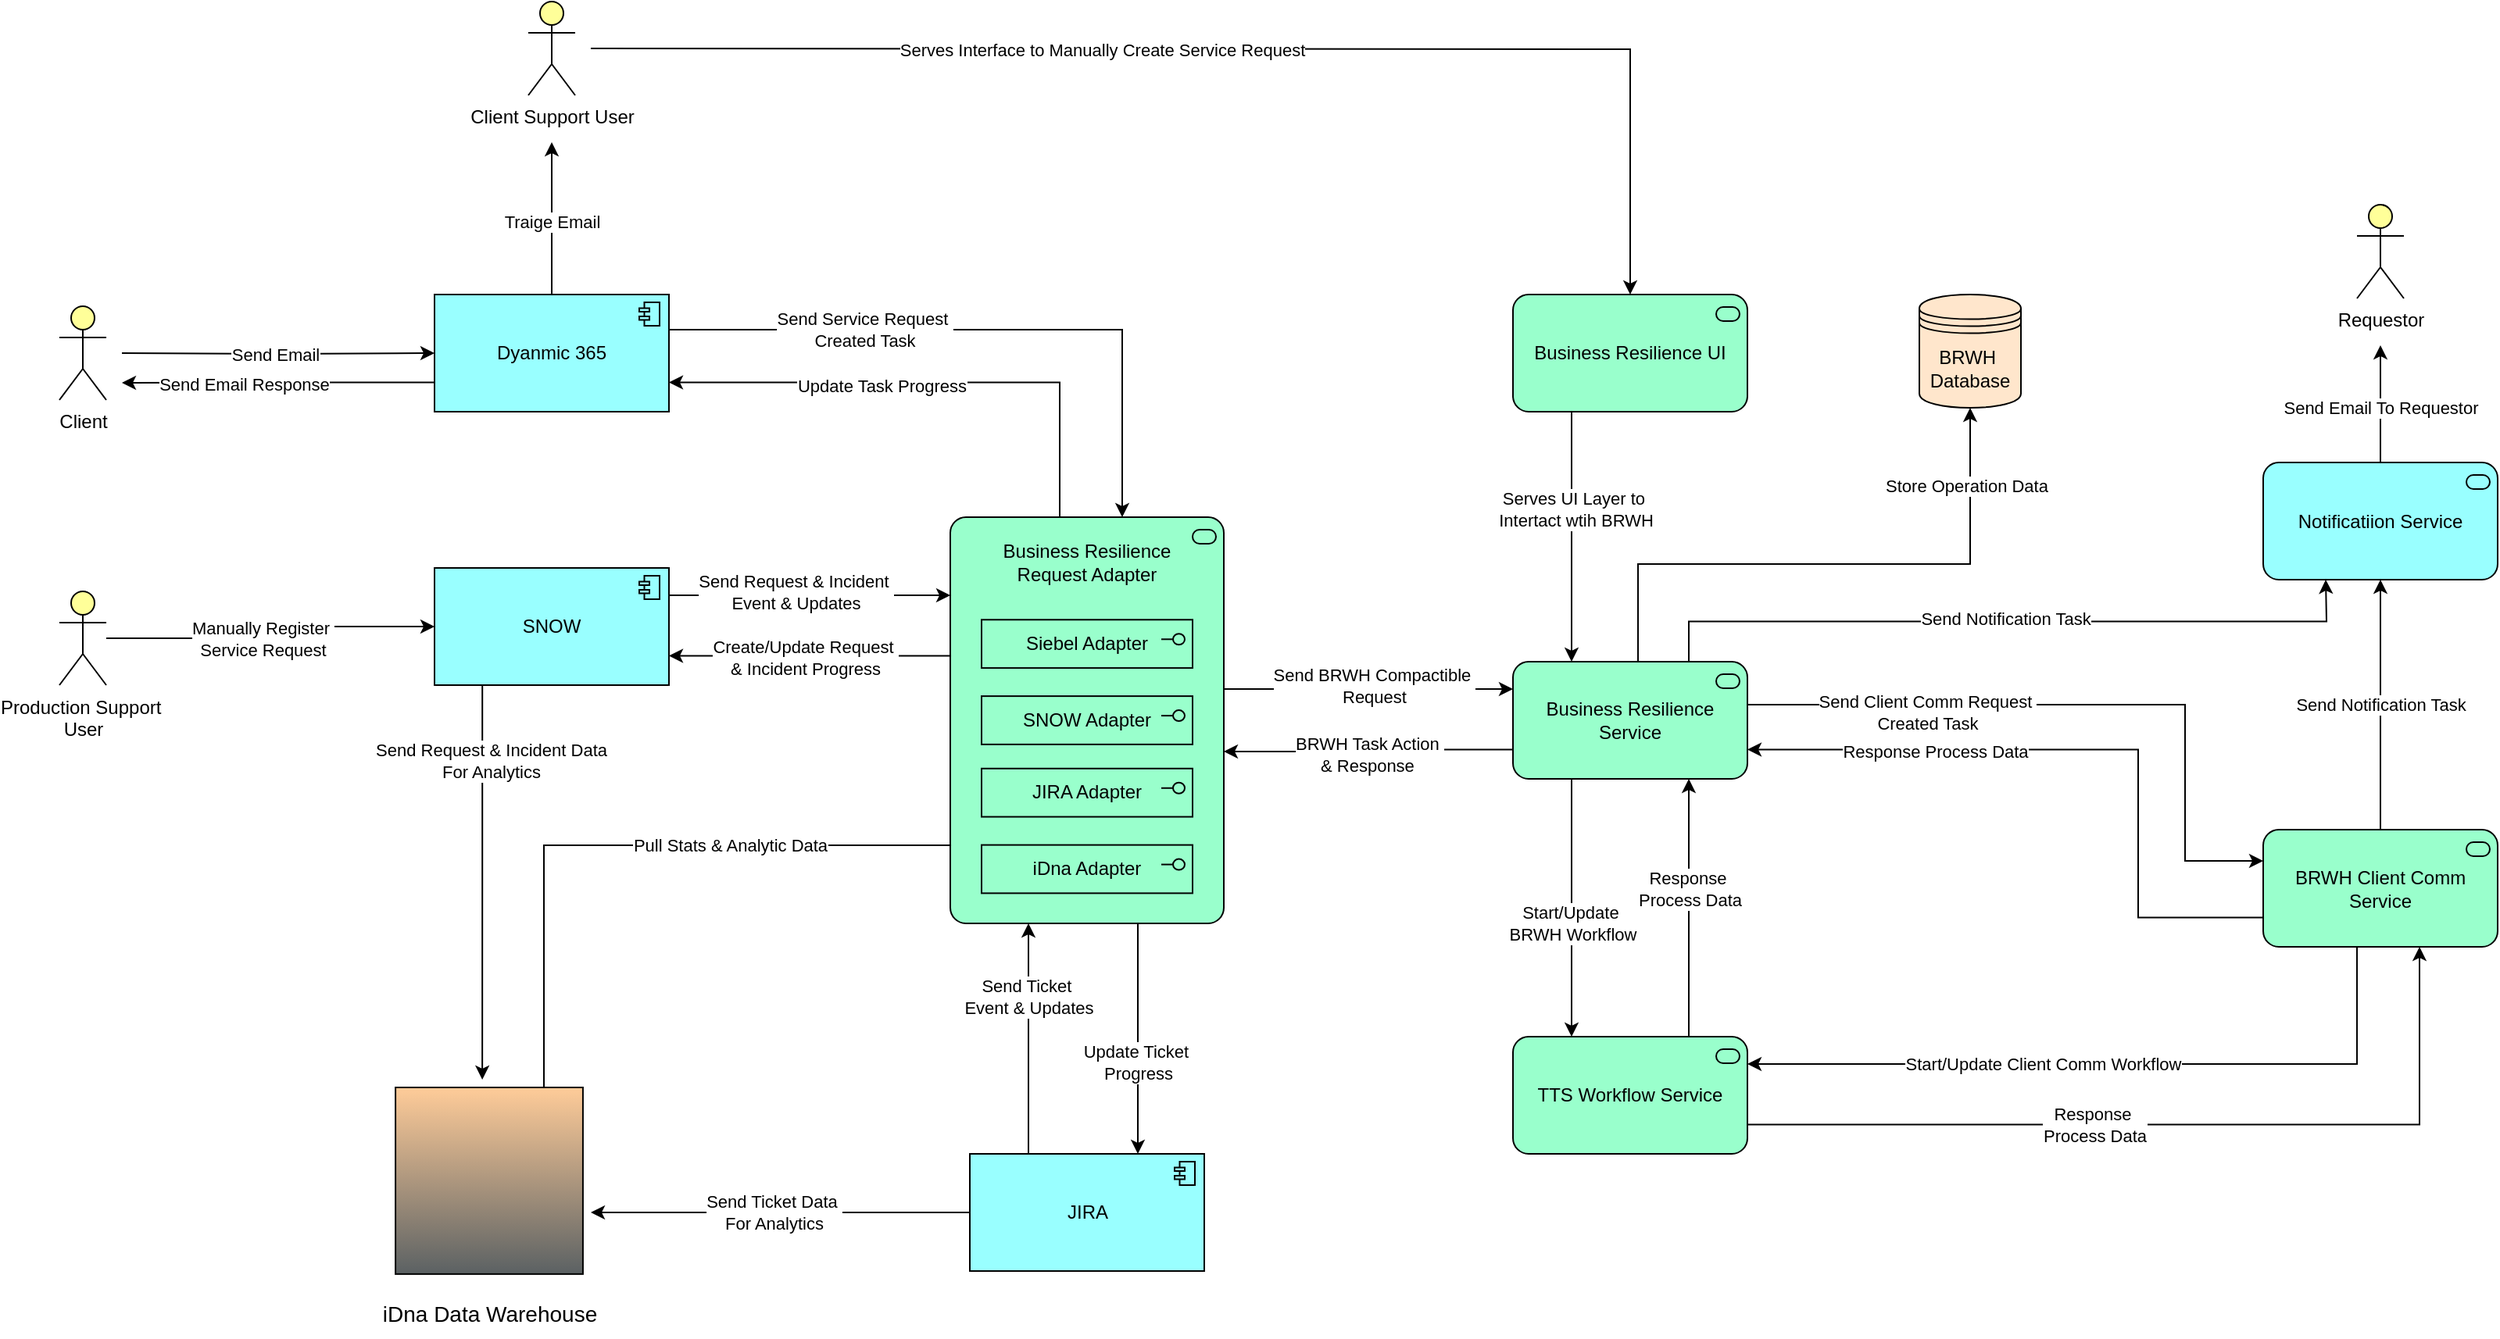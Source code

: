 <mxfile version="28.1.1">
  <diagram name="Page-1" id="OteSbWdA2ZE-DIGd8uvN">
    <mxGraphModel dx="2712" dy="914" grid="1" gridSize="10" guides="1" tooltips="1" connect="1" arrows="1" fold="1" page="1" pageScale="1" pageWidth="850" pageHeight="1100" math="0" shadow="0">
      <root>
        <mxCell id="0" />
        <mxCell id="1" parent="0" />
        <mxCell id="-Si1qEhgWz94pLlsSCn9-34" value="Business Resilience UI" style="html=1;outlineConnect=0;whiteSpace=wrap;fillColor=#99FFCC;shape=mxgraph.archimate3.application;appType=serv;archiType=rounded" parent="1" vertex="1">
          <mxGeometry x="1000" y="297.5" width="150" height="75" as="geometry" />
        </mxCell>
        <mxCell id="-Si1qEhgWz94pLlsSCn9-183" style="edgeStyle=orthogonalEdgeStyle;rounded=0;orthogonalLoop=1;jettySize=auto;html=1;exitX=0;exitY=0.75;exitDx=0;exitDy=0;exitPerimeter=0;" parent="1" source="-Si1qEhgWz94pLlsSCn9-32" target="-Si1qEhgWz94pLlsSCn9-31" edge="1">
          <mxGeometry relative="1" as="geometry">
            <mxPoint x="820" y="588.667" as="targetPoint" />
            <Array as="points">
              <mxPoint x="908" y="589" />
              <mxPoint x="908" y="590" />
            </Array>
          </mxGeometry>
        </mxCell>
        <mxCell id="-Si1qEhgWz94pLlsSCn9-184" value="BRWH Task Action&amp;nbsp;&lt;div&gt;&amp;amp; Response&amp;nbsp;&lt;/div&gt;" style="edgeLabel;html=1;align=center;verticalAlign=middle;resizable=0;points=[];" parent="-Si1qEhgWz94pLlsSCn9-183" vertex="1" connectable="0">
          <mxGeometry x="0.155" y="2" relative="1" as="geometry">
            <mxPoint x="14" as="offset" />
          </mxGeometry>
        </mxCell>
        <mxCell id="-Si1qEhgWz94pLlsSCn9-193" style="edgeStyle=orthogonalEdgeStyle;rounded=0;orthogonalLoop=1;jettySize=auto;html=1;exitX=0.5;exitY=0;exitDx=0;exitDy=0;exitPerimeter=0;entryX=0.5;entryY=1;entryDx=0;entryDy=0;" parent="1" source="-Si1qEhgWz94pLlsSCn9-32" target="-Si1qEhgWz94pLlsSCn9-192" edge="1">
          <mxGeometry relative="1" as="geometry">
            <Array as="points">
              <mxPoint x="1080" y="533" />
              <mxPoint x="1080" y="470" />
              <mxPoint x="1293" y="470" />
            </Array>
          </mxGeometry>
        </mxCell>
        <mxCell id="-Si1qEhgWz94pLlsSCn9-194" value="Store Operation Data" style="edgeLabel;html=1;align=center;verticalAlign=middle;resizable=0;points=[];" parent="-Si1qEhgWz94pLlsSCn9-193" vertex="1" connectable="0">
          <mxGeometry x="0.479" relative="1" as="geometry">
            <mxPoint x="-3" y="-49" as="offset" />
          </mxGeometry>
        </mxCell>
        <mxCell id="-Si1qEhgWz94pLlsSCn9-195" style="edgeStyle=orthogonalEdgeStyle;rounded=0;orthogonalLoop=1;jettySize=auto;html=1;exitX=0.75;exitY=0;exitDx=0;exitDy=0;exitPerimeter=0;" parent="1" source="-Si1qEhgWz94pLlsSCn9-32" edge="1">
          <mxGeometry relative="1" as="geometry">
            <mxPoint x="1520" y="480" as="targetPoint" />
          </mxGeometry>
        </mxCell>
        <mxCell id="-Si1qEhgWz94pLlsSCn9-196" value="Send Notification Task" style="edgeLabel;html=1;align=center;verticalAlign=middle;resizable=0;points=[];" parent="-Si1qEhgWz94pLlsSCn9-195" vertex="1" connectable="0">
          <mxGeometry x="-0.013" y="2" relative="1" as="geometry">
            <mxPoint as="offset" />
          </mxGeometry>
        </mxCell>
        <mxCell id="-Si1qEhgWz94pLlsSCn9-32" value="Business Resilience&lt;div&gt;Service&lt;/div&gt;" style="html=1;outlineConnect=0;whiteSpace=wrap;fillColor=#99FFCC;shape=mxgraph.archimate3.application;appType=serv;archiType=rounded" parent="1" vertex="1">
          <mxGeometry x="1000" y="532.5" width="150" height="75" as="geometry" />
        </mxCell>
        <mxCell id="-Si1qEhgWz94pLlsSCn9-120" style="edgeStyle=orthogonalEdgeStyle;rounded=0;orthogonalLoop=1;jettySize=auto;html=1;" parent="1" source="-Si1qEhgWz94pLlsSCn9-36" target="-Si1qEhgWz94pLlsSCn9-31" edge="1">
          <mxGeometry relative="1" as="geometry">
            <Array as="points">
              <mxPoint x="520" y="490" />
              <mxPoint x="520" y="490" />
            </Array>
          </mxGeometry>
        </mxCell>
        <mxCell id="-Si1qEhgWz94pLlsSCn9-155" value="Send Request &amp;amp; Incident&amp;nbsp;&lt;div&gt;Event &amp;amp; Updates&lt;/div&gt;" style="edgeLabel;html=1;align=center;verticalAlign=middle;resizable=0;points=[];" parent="-Si1qEhgWz94pLlsSCn9-120" vertex="1" connectable="0">
          <mxGeometry x="-0.43" y="1" relative="1" as="geometry">
            <mxPoint x="29" y="-1" as="offset" />
          </mxGeometry>
        </mxCell>
        <mxCell id="-Si1qEhgWz94pLlsSCn9-130" style="edgeStyle=orthogonalEdgeStyle;rounded=0;orthogonalLoop=1;jettySize=auto;html=1;" parent="1" source="-Si1qEhgWz94pLlsSCn9-36" edge="1">
          <mxGeometry relative="1" as="geometry">
            <mxPoint x="340.571" y="800" as="targetPoint" />
            <mxPoint x="340" y="555" as="sourcePoint" />
            <Array as="points">
              <mxPoint x="340" y="674" />
            </Array>
          </mxGeometry>
        </mxCell>
        <mxCell id="-Si1qEhgWz94pLlsSCn9-157" value="Send Request &amp;amp; Incident Data&lt;div&gt;For Analytics&lt;/div&gt;" style="edgeLabel;html=1;align=center;verticalAlign=middle;resizable=0;points=[];" parent="-Si1qEhgWz94pLlsSCn9-130" vertex="1" connectable="0">
          <mxGeometry x="-0.483" y="1" relative="1" as="geometry">
            <mxPoint x="4" y="-17" as="offset" />
          </mxGeometry>
        </mxCell>
        <mxCell id="-Si1qEhgWz94pLlsSCn9-139" style="edgeStyle=orthogonalEdgeStyle;rounded=0;orthogonalLoop=1;jettySize=auto;html=1;exitX=0.25;exitY=0;exitDx=0;exitDy=0;exitPerimeter=0;" parent="1" source="-Si1qEhgWz94pLlsSCn9-37" target="-Si1qEhgWz94pLlsSCn9-31" edge="1">
          <mxGeometry relative="1" as="geometry">
            <Array as="points">
              <mxPoint x="690" y="740" />
              <mxPoint x="690" y="740" />
            </Array>
            <mxPoint x="710" y="897.5" as="sourcePoint" />
            <mxPoint x="710" y="840" as="targetPoint" />
          </mxGeometry>
        </mxCell>
        <mxCell id="-Si1qEhgWz94pLlsSCn9-154" value="Send Ticket&amp;nbsp;&lt;div&gt;Event &amp;amp; Updates&lt;/div&gt;" style="edgeLabel;html=1;align=center;verticalAlign=middle;resizable=0;points=[];" parent="-Si1qEhgWz94pLlsSCn9-139" vertex="1" connectable="0">
          <mxGeometry x="-0.201" y="-1" relative="1" as="geometry">
            <mxPoint x="-1" y="-42" as="offset" />
          </mxGeometry>
        </mxCell>
        <mxCell id="-Si1qEhgWz94pLlsSCn9-175" style="edgeStyle=orthogonalEdgeStyle;rounded=0;orthogonalLoop=1;jettySize=auto;html=1;" parent="1" source="-Si1qEhgWz94pLlsSCn9-37" edge="1">
          <mxGeometry relative="1" as="geometry">
            <mxPoint x="410" y="885.0" as="targetPoint" />
          </mxGeometry>
        </mxCell>
        <mxCell id="-Si1qEhgWz94pLlsSCn9-176" value="Send Ticket Data&amp;nbsp;&lt;div&gt;For Analytics&lt;/div&gt;" style="edgeLabel;html=1;align=center;verticalAlign=middle;resizable=0;points=[];" parent="-Si1qEhgWz94pLlsSCn9-175" vertex="1" connectable="0">
          <mxGeometry x="0.037" y="-1" relative="1" as="geometry">
            <mxPoint as="offset" />
          </mxGeometry>
        </mxCell>
        <mxCell id="-Si1qEhgWz94pLlsSCn9-37" value="JIRA" style="html=1;outlineConnect=0;whiteSpace=wrap;fillColor=#99ffff;shape=mxgraph.archimate3.application;appType=comp;archiType=square;" parent="1" vertex="1">
          <mxGeometry x="652.5" y="847.5" width="150" height="75" as="geometry" />
        </mxCell>
        <mxCell id="-Si1qEhgWz94pLlsSCn9-106" value="" style="group" parent="1" vertex="1" connectable="0">
          <mxGeometry x="640" y="440" width="175" height="260" as="geometry" />
        </mxCell>
        <mxCell id="-Si1qEhgWz94pLlsSCn9-145" style="edgeStyle=orthogonalEdgeStyle;rounded=0;orthogonalLoop=1;jettySize=auto;html=1;" parent="-Si1qEhgWz94pLlsSCn9-106" source="-Si1qEhgWz94pLlsSCn9-31" edge="1">
          <mxGeometry relative="1" as="geometry">
            <mxPoint x="-260" y="380" as="targetPoint" />
            <Array as="points">
              <mxPoint x="-260" y="210" />
              <mxPoint x="-260" y="370" />
            </Array>
          </mxGeometry>
        </mxCell>
        <mxCell id="-Si1qEhgWz94pLlsSCn9-156" value="Pull Stats &amp;amp; Analytic Data" style="edgeLabel;html=1;align=center;verticalAlign=middle;resizable=0;points=[];" parent="-Si1qEhgWz94pLlsSCn9-145" vertex="1" connectable="0">
          <mxGeometry x="-0.093" y="-1" relative="1" as="geometry">
            <mxPoint x="54" y="1" as="offset" />
          </mxGeometry>
        </mxCell>
        <mxCell id="-Si1qEhgWz94pLlsSCn9-31" value="Business Resilience&lt;br&gt;Request Adapter&lt;div&gt;&lt;br&gt;&lt;/div&gt;&lt;div&gt;&lt;br&gt;&lt;/div&gt;&lt;div&gt;&lt;br&gt;&lt;/div&gt;&lt;div&gt;&lt;br&gt;&lt;/div&gt;&lt;div&gt;&lt;br&gt;&lt;/div&gt;&lt;div&gt;&lt;br&gt;&lt;/div&gt;&lt;div&gt;&lt;br&gt;&lt;/div&gt;&lt;div&gt;&lt;br&gt;&lt;/div&gt;&lt;div&gt;&lt;br&gt;&lt;/div&gt;&lt;div&gt;&lt;br&gt;&lt;/div&gt;&lt;div&gt;&lt;br&gt;&lt;/div&gt;&lt;div&gt;&lt;br&gt;&lt;/div&gt;&lt;div&gt;&lt;br&gt;&lt;/div&gt;&lt;div&gt;&lt;br&gt;&lt;/div&gt;" style="html=1;outlineConnect=0;whiteSpace=wrap;fillColor=#99FFCC;shape=mxgraph.archimate3.application;appType=serv;archiType=rounded" parent="-Si1qEhgWz94pLlsSCn9-106" vertex="1">
          <mxGeometry width="175" height="260" as="geometry" />
        </mxCell>
        <mxCell id="-Si1qEhgWz94pLlsSCn9-99" value="Siebel Adapter" style="html=1;outlineConnect=0;whiteSpace=wrap;fillColor=#99FFCC;shape=mxgraph.archimate3.application;appType=interface;archiType=square;" parent="-Si1qEhgWz94pLlsSCn9-106" vertex="1">
          <mxGeometry x="20" y="65.644" width="135" height="30.891" as="geometry" />
        </mxCell>
        <mxCell id="-Si1qEhgWz94pLlsSCn9-100" value="SNOW Adapter" style="html=1;outlineConnect=0;whiteSpace=wrap;fillColor=#99FFCC;shape=mxgraph.archimate3.application;appType=interface;archiType=square;" parent="-Si1qEhgWz94pLlsSCn9-106" vertex="1">
          <mxGeometry x="20" y="114.554" width="135" height="30.891" as="geometry" />
        </mxCell>
        <mxCell id="-Si1qEhgWz94pLlsSCn9-101" value="JIRA Adapter" style="html=1;outlineConnect=0;whiteSpace=wrap;fillColor=#99FFCC;shape=mxgraph.archimate3.application;appType=interface;archiType=square;" parent="-Si1qEhgWz94pLlsSCn9-106" vertex="1">
          <mxGeometry x="20" y="160.891" width="135" height="30.891" as="geometry" />
        </mxCell>
        <mxCell id="-Si1qEhgWz94pLlsSCn9-103" value="iDna Adapter" style="html=1;outlineConnect=0;whiteSpace=wrap;fillColor=#99FFCC;shape=mxgraph.archimate3.application;appType=interface;archiType=square;" parent="-Si1qEhgWz94pLlsSCn9-106" vertex="1">
          <mxGeometry x="20" y="209.802" width="135" height="30.891" as="geometry" />
        </mxCell>
        <mxCell id="-Si1qEhgWz94pLlsSCn9-123" value="" style="group;fillColor=none;" parent="1" vertex="1" connectable="0">
          <mxGeometry x="255" y="805" width="180" height="160" as="geometry" />
        </mxCell>
        <mxCell id="-Si1qEhgWz94pLlsSCn9-114" value="" style="shape=mxgraph.networks2.icon;aspect=fixed;fillColor=#FFCC99;strokeColor=#000000;gradientColor=#5B6163;network2IconShadow=1;network2bgFillColor=none;network2Icon=mxgraph.networks2.big_data;network2IconXOffset=-0.0;network2IconYOffset=0.002;network2IconW=1;network2IconH= 0.996;" parent="-Si1qEhgWz94pLlsSCn9-123" vertex="1">
          <mxGeometry x="30.04" width="119.92" height="119.44" as="geometry" />
        </mxCell>
        <mxCell id="-Si1qEhgWz94pLlsSCn9-115" value="&lt;font style=&quot;font-size: 14px;&quot;&gt;iDna Data Warehouse&lt;/font&gt;" style="text;html=1;align=center;verticalAlign=middle;resizable=0;points=[];autosize=1;strokeColor=none;fillColor=none;" parent="-Si1qEhgWz94pLlsSCn9-123" vertex="1">
          <mxGeometry x="10" y="130" width="160" height="30" as="geometry" />
        </mxCell>
        <mxCell id="-Si1qEhgWz94pLlsSCn9-188" style="edgeStyle=orthogonalEdgeStyle;rounded=0;orthogonalLoop=1;jettySize=auto;html=1;exitX=1;exitY=0.75;exitDx=0;exitDy=0;exitPerimeter=0;" parent="1" source="-Si1qEhgWz94pLlsSCn9-33" target="-Si1qEhgWz94pLlsSCn9-48" edge="1">
          <mxGeometry relative="1" as="geometry">
            <Array as="points">
              <mxPoint x="1580" y="829" />
            </Array>
          </mxGeometry>
        </mxCell>
        <mxCell id="-Si1qEhgWz94pLlsSCn9-189" value="Response&amp;nbsp;&lt;div&gt;Process Data&lt;/div&gt;" style="edgeLabel;html=1;align=center;verticalAlign=middle;resizable=0;points=[];" parent="-Si1qEhgWz94pLlsSCn9-188" vertex="1" connectable="0">
          <mxGeometry x="-0.185" relative="1" as="geometry">
            <mxPoint as="offset" />
          </mxGeometry>
        </mxCell>
        <mxCell id="-Si1qEhgWz94pLlsSCn9-33" value="&lt;div&gt;TTS Workflow Service&lt;/div&gt;" style="html=1;outlineConnect=0;whiteSpace=wrap;fillColor=#99FFCC;shape=mxgraph.archimate3.application;appType=serv;archiType=rounded" parent="1" vertex="1">
          <mxGeometry x="1000" y="772.5" width="150" height="75" as="geometry" />
        </mxCell>
        <mxCell id="-Si1qEhgWz94pLlsSCn9-48" value="BRWH Client Comm Service" style="html=1;outlineConnect=0;whiteSpace=wrap;fillColor=#99FFCC;shape=mxgraph.archimate3.application;appType=serv;archiType=rounded" parent="1" vertex="1">
          <mxGeometry x="1480" y="640" width="150" height="75" as="geometry" />
        </mxCell>
        <mxCell id="-Si1qEhgWz94pLlsSCn9-50" style="edgeStyle=orthogonalEdgeStyle;rounded=0;orthogonalLoop=1;jettySize=auto;html=1;" parent="1" source="-Si1qEhgWz94pLlsSCn9-48" target="-Si1qEhgWz94pLlsSCn9-51" edge="1">
          <mxGeometry relative="1" as="geometry">
            <mxPoint x="1725" y="907.5" as="targetPoint" />
            <Array as="points">
              <mxPoint x="1555" y="570" />
              <mxPoint x="1555" y="570" />
            </Array>
          </mxGeometry>
        </mxCell>
        <mxCell id="-Si1qEhgWz94pLlsSCn9-73" value="Send Notification Task" style="edgeLabel;html=1;align=center;verticalAlign=middle;resizable=0;points=[];" parent="-Si1qEhgWz94pLlsSCn9-50" vertex="1" connectable="0">
          <mxGeometry x="-0.015" y="2" relative="1" as="geometry">
            <mxPoint x="2" y="-1" as="offset" />
          </mxGeometry>
        </mxCell>
        <mxCell id="-Si1qEhgWz94pLlsSCn9-140" style="edgeStyle=orthogonalEdgeStyle;rounded=0;orthogonalLoop=1;jettySize=auto;html=1;entryX=0.25;entryY=0;entryDx=0;entryDy=0;entryPerimeter=0;" parent="1" source="-Si1qEhgWz94pLlsSCn9-32" target="-Si1qEhgWz94pLlsSCn9-33" edge="1">
          <mxGeometry relative="1" as="geometry">
            <Array as="points">
              <mxPoint x="1038" y="690" />
            </Array>
          </mxGeometry>
        </mxCell>
        <mxCell id="-Si1qEhgWz94pLlsSCn9-151" value="Start/Update&amp;nbsp;&lt;div&gt;BRWH Workflow&lt;/div&gt;" style="edgeLabel;html=1;align=center;verticalAlign=middle;resizable=0;points=[];" parent="-Si1qEhgWz94pLlsSCn9-140" vertex="1" connectable="0">
          <mxGeometry x="-0.173" y="1" relative="1" as="geometry">
            <mxPoint x="-1" y="24" as="offset" />
          </mxGeometry>
        </mxCell>
        <mxCell id="-Si1qEhgWz94pLlsSCn9-142" style="edgeStyle=orthogonalEdgeStyle;rounded=0;orthogonalLoop=1;jettySize=auto;html=1;" parent="1" source="-Si1qEhgWz94pLlsSCn9-48" edge="1">
          <mxGeometry relative="1" as="geometry">
            <Array as="points">
              <mxPoint x="1540" y="790" />
            </Array>
            <mxPoint x="1150" y="790" as="targetPoint" />
          </mxGeometry>
        </mxCell>
        <mxCell id="-Si1qEhgWz94pLlsSCn9-149" value="Start/Update Client Comm Workflow" style="edgeLabel;html=1;align=center;verticalAlign=middle;resizable=0;points=[];" parent="-Si1qEhgWz94pLlsSCn9-142" vertex="1" connectable="0">
          <mxGeometry x="0.423" y="3" relative="1" as="geometry">
            <mxPoint x="55" y="-3" as="offset" />
          </mxGeometry>
        </mxCell>
        <mxCell id="-Si1qEhgWz94pLlsSCn9-144" style="edgeStyle=orthogonalEdgeStyle;rounded=0;orthogonalLoop=1;jettySize=auto;html=1;exitX=1;exitY=0.5;exitDx=0;exitDy=0;exitPerimeter=0;entryX=0;entryY=0.5;entryDx=0;entryDy=0;entryPerimeter=0;" parent="1" edge="1">
          <mxGeometry relative="1" as="geometry">
            <mxPoint x="815" y="550" as="sourcePoint" />
            <mxPoint x="1000" y="550" as="targetPoint" />
          </mxGeometry>
        </mxCell>
        <mxCell id="-Si1qEhgWz94pLlsSCn9-159" value="Send BRWH Compactible&amp;nbsp;&lt;div&gt;Request&lt;/div&gt;" style="edgeLabel;html=1;align=center;verticalAlign=middle;resizable=0;points=[];" parent="-Si1qEhgWz94pLlsSCn9-144" vertex="1" connectable="0">
          <mxGeometry x="-0.305" y="1" relative="1" as="geometry">
            <mxPoint x="31" y="-1" as="offset" />
          </mxGeometry>
        </mxCell>
        <mxCell id="-Si1qEhgWz94pLlsSCn9-148" style="edgeStyle=orthogonalEdgeStyle;rounded=0;orthogonalLoop=1;jettySize=auto;html=1;" parent="1" target="-Si1qEhgWz94pLlsSCn9-48" edge="1">
          <mxGeometry relative="1" as="geometry">
            <Array as="points">
              <mxPoint x="1150" y="560" />
              <mxPoint x="1430" y="560" />
              <mxPoint x="1430" y="660" />
            </Array>
            <mxPoint x="1150" y="550" as="sourcePoint" />
          </mxGeometry>
        </mxCell>
        <mxCell id="-Si1qEhgWz94pLlsSCn9-153" value="Send Client Comm Request&amp;nbsp;&lt;div&gt;Created Task&lt;/div&gt;" style="edgeLabel;html=1;align=center;verticalAlign=middle;resizable=0;points=[];" parent="-Si1qEhgWz94pLlsSCn9-148" vertex="1" connectable="0">
          <mxGeometry x="0.063" y="-2" relative="1" as="geometry">
            <mxPoint x="-109" y="3" as="offset" />
          </mxGeometry>
        </mxCell>
        <mxCell id="-Si1qEhgWz94pLlsSCn9-42" style="edgeStyle=orthogonalEdgeStyle;rounded=0;orthogonalLoop=1;jettySize=auto;html=1;" parent="1" source="-Si1qEhgWz94pLlsSCn9-28" target="-Si1qEhgWz94pLlsSCn9-31" edge="1">
          <mxGeometry relative="1" as="geometry">
            <Array as="points">
              <mxPoint x="750" y="320" />
            </Array>
          </mxGeometry>
        </mxCell>
        <mxCell id="-Si1qEhgWz94pLlsSCn9-65" value="Send Service Request&amp;nbsp;&lt;div&gt;Created Task&lt;/div&gt;" style="edgeLabel;html=1;align=center;verticalAlign=middle;resizable=0;points=[];" parent="-Si1qEhgWz94pLlsSCn9-42" vertex="1" connectable="0">
          <mxGeometry x="0.114" y="-1" relative="1" as="geometry">
            <mxPoint x="-104" y="-1" as="offset" />
          </mxGeometry>
        </mxCell>
        <mxCell id="-Si1qEhgWz94pLlsSCn9-162" value="" style="group" parent="1" vertex="1" connectable="0">
          <mxGeometry x="1480" y="240" width="150" height="240" as="geometry" />
        </mxCell>
        <mxCell id="-Si1qEhgWz94pLlsSCn9-51" value="Notificatiion Service" style="html=1;outlineConnect=0;whiteSpace=wrap;fillColor=#99ffff;shape=mxgraph.archimate3.application;appType=serv;archiType=rounded" parent="-Si1qEhgWz94pLlsSCn9-162" vertex="1">
          <mxGeometry y="165" width="150" height="75" as="geometry" />
        </mxCell>
        <mxCell id="-Si1qEhgWz94pLlsSCn9-88" value="Requestor" style="shape=umlActor;verticalLabelPosition=bottom;verticalAlign=top;html=1;outlineConnect=0;fillColor=#FFFF99;" parent="-Si1qEhgWz94pLlsSCn9-162" vertex="1">
          <mxGeometry x="60" width="30" height="60" as="geometry" />
        </mxCell>
        <mxCell id="-Si1qEhgWz94pLlsSCn9-89" style="edgeStyle=orthogonalEdgeStyle;rounded=0;orthogonalLoop=1;jettySize=auto;html=1;" parent="-Si1qEhgWz94pLlsSCn9-162" source="-Si1qEhgWz94pLlsSCn9-51" edge="1">
          <mxGeometry relative="1" as="geometry">
            <mxPoint x="75" y="90" as="targetPoint" />
          </mxGeometry>
        </mxCell>
        <mxCell id="-Si1qEhgWz94pLlsSCn9-94" value="Send Email To Requestor" style="edgeLabel;html=1;align=center;verticalAlign=middle;resizable=0;points=[];" parent="-Si1qEhgWz94pLlsSCn9-89" vertex="1" connectable="0">
          <mxGeometry x="-0.17" y="-1" relative="1" as="geometry">
            <mxPoint x="-1" y="-4" as="offset" />
          </mxGeometry>
        </mxCell>
        <mxCell id="Ln8YZYQvg3mTawIOL1_1-4" style="edgeStyle=orthogonalEdgeStyle;rounded=0;orthogonalLoop=1;jettySize=auto;html=1;exitX=0.5;exitY=0;exitDx=0;exitDy=0;exitPerimeter=0;" edge="1" parent="1" source="-Si1qEhgWz94pLlsSCn9-28">
          <mxGeometry relative="1" as="geometry">
            <mxPoint x="385" y="200" as="targetPoint" />
          </mxGeometry>
        </mxCell>
        <mxCell id="Ln8YZYQvg3mTawIOL1_1-5" value="Traige Email" style="edgeLabel;html=1;align=center;verticalAlign=middle;resizable=0;points=[];" vertex="1" connectable="0" parent="Ln8YZYQvg3mTawIOL1_1-4">
          <mxGeometry x="-0.05" y="-1" relative="1" as="geometry">
            <mxPoint x="-1" as="offset" />
          </mxGeometry>
        </mxCell>
        <mxCell id="Ln8YZYQvg3mTawIOL1_1-7" style="edgeStyle=orthogonalEdgeStyle;rounded=0;orthogonalLoop=1;jettySize=auto;html=1;exitX=0;exitY=0.75;exitDx=0;exitDy=0;exitPerimeter=0;" edge="1" parent="1" source="-Si1qEhgWz94pLlsSCn9-28">
          <mxGeometry relative="1" as="geometry">
            <mxPoint x="110" y="354" as="targetPoint" />
          </mxGeometry>
        </mxCell>
        <mxCell id="Ln8YZYQvg3mTawIOL1_1-8" value="Send Email Response" style="edgeLabel;html=1;align=center;verticalAlign=middle;resizable=0;points=[];" vertex="1" connectable="0" parent="Ln8YZYQvg3mTawIOL1_1-7">
          <mxGeometry x="0.222" relative="1" as="geometry">
            <mxPoint as="offset" />
          </mxGeometry>
        </mxCell>
        <mxCell id="-Si1qEhgWz94pLlsSCn9-28" value="Dyanmic 365" style="html=1;outlineConnect=0;whiteSpace=wrap;fillColor=#99FFFF;shape=mxgraph.archimate3.application;appType=comp;archiType=square;" parent="1" vertex="1">
          <mxGeometry x="310" y="297.5" width="150" height="75" as="geometry" />
        </mxCell>
        <mxCell id="-Si1qEhgWz94pLlsSCn9-108" value="" style="edgeStyle=orthogonalEdgeStyle;rounded=0;orthogonalLoop=1;jettySize=auto;html=1;" parent="1" target="-Si1qEhgWz94pLlsSCn9-28" edge="1">
          <mxGeometry relative="1" as="geometry">
            <mxPoint x="110" y="335" as="sourcePoint" />
          </mxGeometry>
        </mxCell>
        <mxCell id="-Si1qEhgWz94pLlsSCn9-164" value="Send Email" style="edgeLabel;html=1;align=center;verticalAlign=middle;resizable=0;points=[];" parent="-Si1qEhgWz94pLlsSCn9-108" vertex="1" connectable="0">
          <mxGeometry x="-0.178" y="-1" relative="1" as="geometry">
            <mxPoint x="15" y="-1" as="offset" />
          </mxGeometry>
        </mxCell>
        <mxCell id="-Si1qEhgWz94pLlsSCn9-38" value="Client" style="shape=umlActor;verticalLabelPosition=bottom;verticalAlign=top;html=1;outlineConnect=0;fillColor=#FFFF99;" parent="1" vertex="1">
          <mxGeometry x="70" y="305" width="30" height="60" as="geometry" />
        </mxCell>
        <mxCell id="-Si1qEhgWz94pLlsSCn9-36" value="SNOW" style="html=1;outlineConnect=0;whiteSpace=wrap;fillColor=#99ffff;shape=mxgraph.archimate3.application;appType=comp;archiType=square;" parent="1" vertex="1">
          <mxGeometry x="310" y="472.5" width="150" height="75" as="geometry" />
        </mxCell>
        <mxCell id="-Si1qEhgWz94pLlsSCn9-111" value="" style="edgeStyle=orthogonalEdgeStyle;rounded=0;orthogonalLoop=1;jettySize=auto;html=1;" parent="1" source="-Si1qEhgWz94pLlsSCn9-110" target="-Si1qEhgWz94pLlsSCn9-36" edge="1">
          <mxGeometry relative="1" as="geometry" />
        </mxCell>
        <mxCell id="-Si1qEhgWz94pLlsSCn9-168" value="Manually Register&amp;nbsp;&lt;div&gt;Service Request&lt;/div&gt;" style="edgeLabel;html=1;align=center;verticalAlign=middle;resizable=0;points=[];" parent="-Si1qEhgWz94pLlsSCn9-111" vertex="1" connectable="0">
          <mxGeometry x="-0.176" relative="1" as="geometry">
            <mxPoint x="10" as="offset" />
          </mxGeometry>
        </mxCell>
        <mxCell id="-Si1qEhgWz94pLlsSCn9-110" value="Production Support&amp;nbsp;&lt;div&gt;User&lt;/div&gt;" style="shape=umlActor;verticalLabelPosition=bottom;verticalAlign=top;html=1;outlineConnect=0;fillColor=#FFFF99;" parent="1" vertex="1">
          <mxGeometry x="70" y="487.5" width="30" height="60" as="geometry" />
        </mxCell>
        <mxCell id="-Si1qEhgWz94pLlsSCn9-170" style="edgeStyle=orthogonalEdgeStyle;rounded=0;orthogonalLoop=1;jettySize=auto;html=1;entryX=1;entryY=0.75;entryDx=0;entryDy=0;entryPerimeter=0;" parent="1" target="-Si1qEhgWz94pLlsSCn9-28" edge="1">
          <mxGeometry relative="1" as="geometry">
            <mxPoint x="710" y="440" as="sourcePoint" />
            <Array as="points">
              <mxPoint x="710" y="440" />
              <mxPoint x="710" y="354" />
            </Array>
          </mxGeometry>
        </mxCell>
        <mxCell id="-Si1qEhgWz94pLlsSCn9-171" value="Update Task Progress" style="edgeLabel;html=1;align=center;verticalAlign=middle;resizable=0;points=[];" parent="-Si1qEhgWz94pLlsSCn9-170" vertex="1" connectable="0">
          <mxGeometry x="0.192" y="2" relative="1" as="geometry">
            <mxPoint as="offset" />
          </mxGeometry>
        </mxCell>
        <mxCell id="-Si1qEhgWz94pLlsSCn9-180" style="edgeStyle=orthogonalEdgeStyle;rounded=0;orthogonalLoop=1;jettySize=auto;html=1;entryX=1;entryY=0.75;entryDx=0;entryDy=0;entryPerimeter=0;" parent="1" source="-Si1qEhgWz94pLlsSCn9-31" target="-Si1qEhgWz94pLlsSCn9-36" edge="1">
          <mxGeometry relative="1" as="geometry">
            <Array as="points">
              <mxPoint x="550" y="529" />
            </Array>
          </mxGeometry>
        </mxCell>
        <mxCell id="-Si1qEhgWz94pLlsSCn9-181" value="Create/Update Request&amp;nbsp;&lt;div&gt;&amp;amp; Incident Progress&lt;/div&gt;" style="edgeLabel;html=1;align=center;verticalAlign=middle;resizable=0;points=[];" parent="-Si1qEhgWz94pLlsSCn9-180" vertex="1" connectable="0">
          <mxGeometry x="0.031" y="1" relative="1" as="geometry">
            <mxPoint as="offset" />
          </mxGeometry>
        </mxCell>
        <mxCell id="-Si1qEhgWz94pLlsSCn9-186" style="edgeStyle=orthogonalEdgeStyle;rounded=0;orthogonalLoop=1;jettySize=auto;html=1;exitX=0.75;exitY=0;exitDx=0;exitDy=0;exitPerimeter=0;entryX=0.75;entryY=1;entryDx=0;entryDy=0;entryPerimeter=0;" parent="1" source="-Si1qEhgWz94pLlsSCn9-33" target="-Si1qEhgWz94pLlsSCn9-32" edge="1">
          <mxGeometry relative="1" as="geometry" />
        </mxCell>
        <mxCell id="-Si1qEhgWz94pLlsSCn9-187" value="Response&amp;nbsp;&lt;div&gt;Process Data&lt;/div&gt;" style="edgeLabel;html=1;align=center;verticalAlign=middle;resizable=0;points=[];" parent="-Si1qEhgWz94pLlsSCn9-186" vertex="1" connectable="0">
          <mxGeometry x="0.147" relative="1" as="geometry">
            <mxPoint as="offset" />
          </mxGeometry>
        </mxCell>
        <mxCell id="-Si1qEhgWz94pLlsSCn9-190" style="edgeStyle=orthogonalEdgeStyle;rounded=0;orthogonalLoop=1;jettySize=auto;html=1;exitX=0;exitY=0.75;exitDx=0;exitDy=0;exitPerimeter=0;entryX=1;entryY=0.75;entryDx=0;entryDy=0;entryPerimeter=0;" parent="1" source="-Si1qEhgWz94pLlsSCn9-48" target="-Si1qEhgWz94pLlsSCn9-32" edge="1">
          <mxGeometry relative="1" as="geometry">
            <Array as="points">
              <mxPoint x="1400" y="696" />
              <mxPoint x="1400" y="589" />
            </Array>
          </mxGeometry>
        </mxCell>
        <mxCell id="-Si1qEhgWz94pLlsSCn9-191" value="Response Process Data" style="edgeLabel;html=1;align=center;verticalAlign=middle;resizable=0;points=[];" parent="-Si1qEhgWz94pLlsSCn9-190" vertex="1" connectable="0">
          <mxGeometry x="0.563" y="-1" relative="1" as="geometry">
            <mxPoint x="24" y="2" as="offset" />
          </mxGeometry>
        </mxCell>
        <mxCell id="-Si1qEhgWz94pLlsSCn9-192" value="BRWH&amp;nbsp;&lt;div&gt;Database&lt;/div&gt;" style="shape=datastore;whiteSpace=wrap;html=1;fillColor=#FFE6CC;" parent="1" vertex="1">
          <mxGeometry x="1260" y="297.5" width="65" height="72.5" as="geometry" />
        </mxCell>
        <mxCell id="-Si1qEhgWz94pLlsSCn9-199" style="edgeStyle=orthogonalEdgeStyle;rounded=0;orthogonalLoop=1;jettySize=auto;html=1;exitX=0.25;exitY=1;exitDx=0;exitDy=0;exitPerimeter=0;entryX=0.25;entryY=0;entryDx=0;entryDy=0;entryPerimeter=0;" parent="1" source="-Si1qEhgWz94pLlsSCn9-34" target="-Si1qEhgWz94pLlsSCn9-32" edge="1">
          <mxGeometry relative="1" as="geometry" />
        </mxCell>
        <mxCell id="-Si1qEhgWz94pLlsSCn9-200" value="Serves UI Layer to&amp;nbsp;&lt;div&gt;Intertact wtih BRWH&lt;/div&gt;" style="edgeLabel;html=1;align=center;verticalAlign=middle;resizable=0;points=[];" parent="-Si1qEhgWz94pLlsSCn9-199" vertex="1" connectable="0">
          <mxGeometry x="-0.225" y="1" relative="1" as="geometry">
            <mxPoint x="1" as="offset" />
          </mxGeometry>
        </mxCell>
        <mxCell id="-Si1qEhgWz94pLlsSCn9-202" style="edgeStyle=orthogonalEdgeStyle;rounded=0;orthogonalLoop=1;jettySize=auto;html=1;" parent="1" source="-Si1qEhgWz94pLlsSCn9-31" target="-Si1qEhgWz94pLlsSCn9-37" edge="1">
          <mxGeometry relative="1" as="geometry">
            <Array as="points">
              <mxPoint x="760" y="780" />
              <mxPoint x="760" y="780" />
            </Array>
          </mxGeometry>
        </mxCell>
        <mxCell id="-Si1qEhgWz94pLlsSCn9-203" value="Update Ticket&amp;nbsp;&lt;div&gt;Progress&lt;/div&gt;" style="edgeLabel;html=1;align=center;verticalAlign=middle;resizable=0;points=[];" parent="-Si1qEhgWz94pLlsSCn9-202" vertex="1" connectable="0">
          <mxGeometry x="-0.225" y="-3" relative="1" as="geometry">
            <mxPoint x="3" y="32" as="offset" />
          </mxGeometry>
        </mxCell>
        <mxCell id="Ln8YZYQvg3mTawIOL1_1-2" style="edgeStyle=orthogonalEdgeStyle;rounded=0;orthogonalLoop=1;jettySize=auto;html=1;" edge="1" parent="1" target="-Si1qEhgWz94pLlsSCn9-34">
          <mxGeometry relative="1" as="geometry">
            <mxPoint x="410" y="140" as="sourcePoint" />
          </mxGeometry>
        </mxCell>
        <mxCell id="Ln8YZYQvg3mTawIOL1_1-3" value="Serves Interface to Manually&amp;nbsp;&lt;span style=&quot;background-color: light-dark(#ffffff, var(--ge-dark-color, #121212)); color: light-dark(rgb(0, 0, 0), rgb(255, 255, 255));&quot;&gt;Create Service Request&lt;/span&gt;" style="edgeLabel;html=1;align=center;verticalAlign=middle;resizable=0;points=[];" vertex="1" connectable="0" parent="Ln8YZYQvg3mTawIOL1_1-2">
          <mxGeometry x="-0.356" y="-1" relative="1" as="geometry">
            <mxPoint x="62" as="offset" />
          </mxGeometry>
        </mxCell>
        <mxCell id="Ln8YZYQvg3mTawIOL1_1-1" value="Client Support&amp;nbsp;&lt;span style=&quot;background-color: transparent; color: light-dark(rgb(0, 0, 0), rgb(255, 255, 255));&quot;&gt;User&lt;/span&gt;" style="shape=umlActor;verticalLabelPosition=bottom;verticalAlign=top;html=1;outlineConnect=0;fillColor=#FFFF99;" vertex="1" parent="1">
          <mxGeometry x="370" y="110" width="30" height="60" as="geometry" />
        </mxCell>
      </root>
    </mxGraphModel>
  </diagram>
</mxfile>
